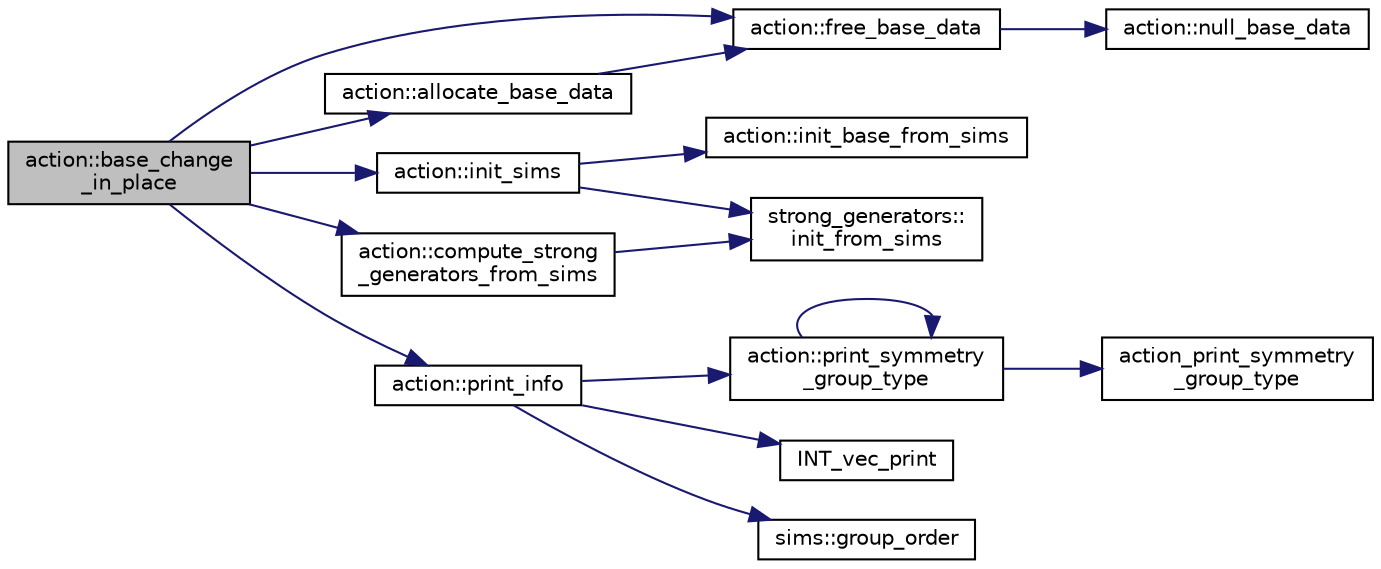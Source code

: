 digraph "action::base_change_in_place"
{
  edge [fontname="Helvetica",fontsize="10",labelfontname="Helvetica",labelfontsize="10"];
  node [fontname="Helvetica",fontsize="10",shape=record];
  rankdir="LR";
  Node1162 [label="action::base_change\l_in_place",height=0.2,width=0.4,color="black", fillcolor="grey75", style="filled", fontcolor="black"];
  Node1162 -> Node1163 [color="midnightblue",fontsize="10",style="solid",fontname="Helvetica"];
  Node1163 [label="action::free_base_data",height=0.2,width=0.4,color="black", fillcolor="white", style="filled",URL="$d2/d86/classaction.html#a27aa9e5940cc8e08da6727927d0798a8"];
  Node1163 -> Node1164 [color="midnightblue",fontsize="10",style="solid",fontname="Helvetica"];
  Node1164 [label="action::null_base_data",height=0.2,width=0.4,color="black", fillcolor="white", style="filled",URL="$d2/d86/classaction.html#a09d62a3dd408d1c0704b380b26f72fb0"];
  Node1162 -> Node1165 [color="midnightblue",fontsize="10",style="solid",fontname="Helvetica"];
  Node1165 [label="action::allocate_base_data",height=0.2,width=0.4,color="black", fillcolor="white", style="filled",URL="$d2/d86/classaction.html#a345fa8dfbb60c8a100ab4dd80a966b1b"];
  Node1165 -> Node1163 [color="midnightblue",fontsize="10",style="solid",fontname="Helvetica"];
  Node1162 -> Node1166 [color="midnightblue",fontsize="10",style="solid",fontname="Helvetica"];
  Node1166 [label="action::init_sims",height=0.2,width=0.4,color="black", fillcolor="white", style="filled",URL="$d2/d86/classaction.html#a74656357e44267b594ede82318fe124c"];
  Node1166 -> Node1167 [color="midnightblue",fontsize="10",style="solid",fontname="Helvetica"];
  Node1167 [label="action::init_base_from_sims",height=0.2,width=0.4,color="black", fillcolor="white", style="filled",URL="$d2/d86/classaction.html#a3af19dd4cf854ee26d53409cd4762d3f"];
  Node1166 -> Node1168 [color="midnightblue",fontsize="10",style="solid",fontname="Helvetica"];
  Node1168 [label="strong_generators::\linit_from_sims",height=0.2,width=0.4,color="black", fillcolor="white", style="filled",URL="$dc/d09/classstrong__generators.html#a2b997decdab82e889c1151f29a846a66"];
  Node1162 -> Node1169 [color="midnightblue",fontsize="10",style="solid",fontname="Helvetica"];
  Node1169 [label="action::compute_strong\l_generators_from_sims",height=0.2,width=0.4,color="black", fillcolor="white", style="filled",URL="$d2/d86/classaction.html#adb6285ff557ef0f7f832278a4115303f"];
  Node1169 -> Node1168 [color="midnightblue",fontsize="10",style="solid",fontname="Helvetica"];
  Node1162 -> Node1170 [color="midnightblue",fontsize="10",style="solid",fontname="Helvetica"];
  Node1170 [label="action::print_info",height=0.2,width=0.4,color="black", fillcolor="white", style="filled",URL="$d2/d86/classaction.html#a6f89e493e5c5a32e5c3b8963d438ce86"];
  Node1170 -> Node1171 [color="midnightblue",fontsize="10",style="solid",fontname="Helvetica"];
  Node1171 [label="action::print_symmetry\l_group_type",height=0.2,width=0.4,color="black", fillcolor="white", style="filled",URL="$d2/d86/classaction.html#aed811766c7e64fe2c853df8b0b67aa6e"];
  Node1171 -> Node1172 [color="midnightblue",fontsize="10",style="solid",fontname="Helvetica"];
  Node1172 [label="action_print_symmetry\l_group_type",height=0.2,width=0.4,color="black", fillcolor="white", style="filled",URL="$d5/d90/action__global_8_c.html#a03666b9440c4962148eba7905b9f843c"];
  Node1171 -> Node1171 [color="midnightblue",fontsize="10",style="solid",fontname="Helvetica"];
  Node1170 -> Node1173 [color="midnightblue",fontsize="10",style="solid",fontname="Helvetica"];
  Node1173 [label="INT_vec_print",height=0.2,width=0.4,color="black", fillcolor="white", style="filled",URL="$df/dbf/sajeeb_8_c.html#a79a5901af0b47dd0d694109543c027fe"];
  Node1170 -> Node1174 [color="midnightblue",fontsize="10",style="solid",fontname="Helvetica"];
  Node1174 [label="sims::group_order",height=0.2,width=0.4,color="black", fillcolor="white", style="filled",URL="$d9/df3/classsims.html#aa442445175656570fa35febbe790efad"];
}

